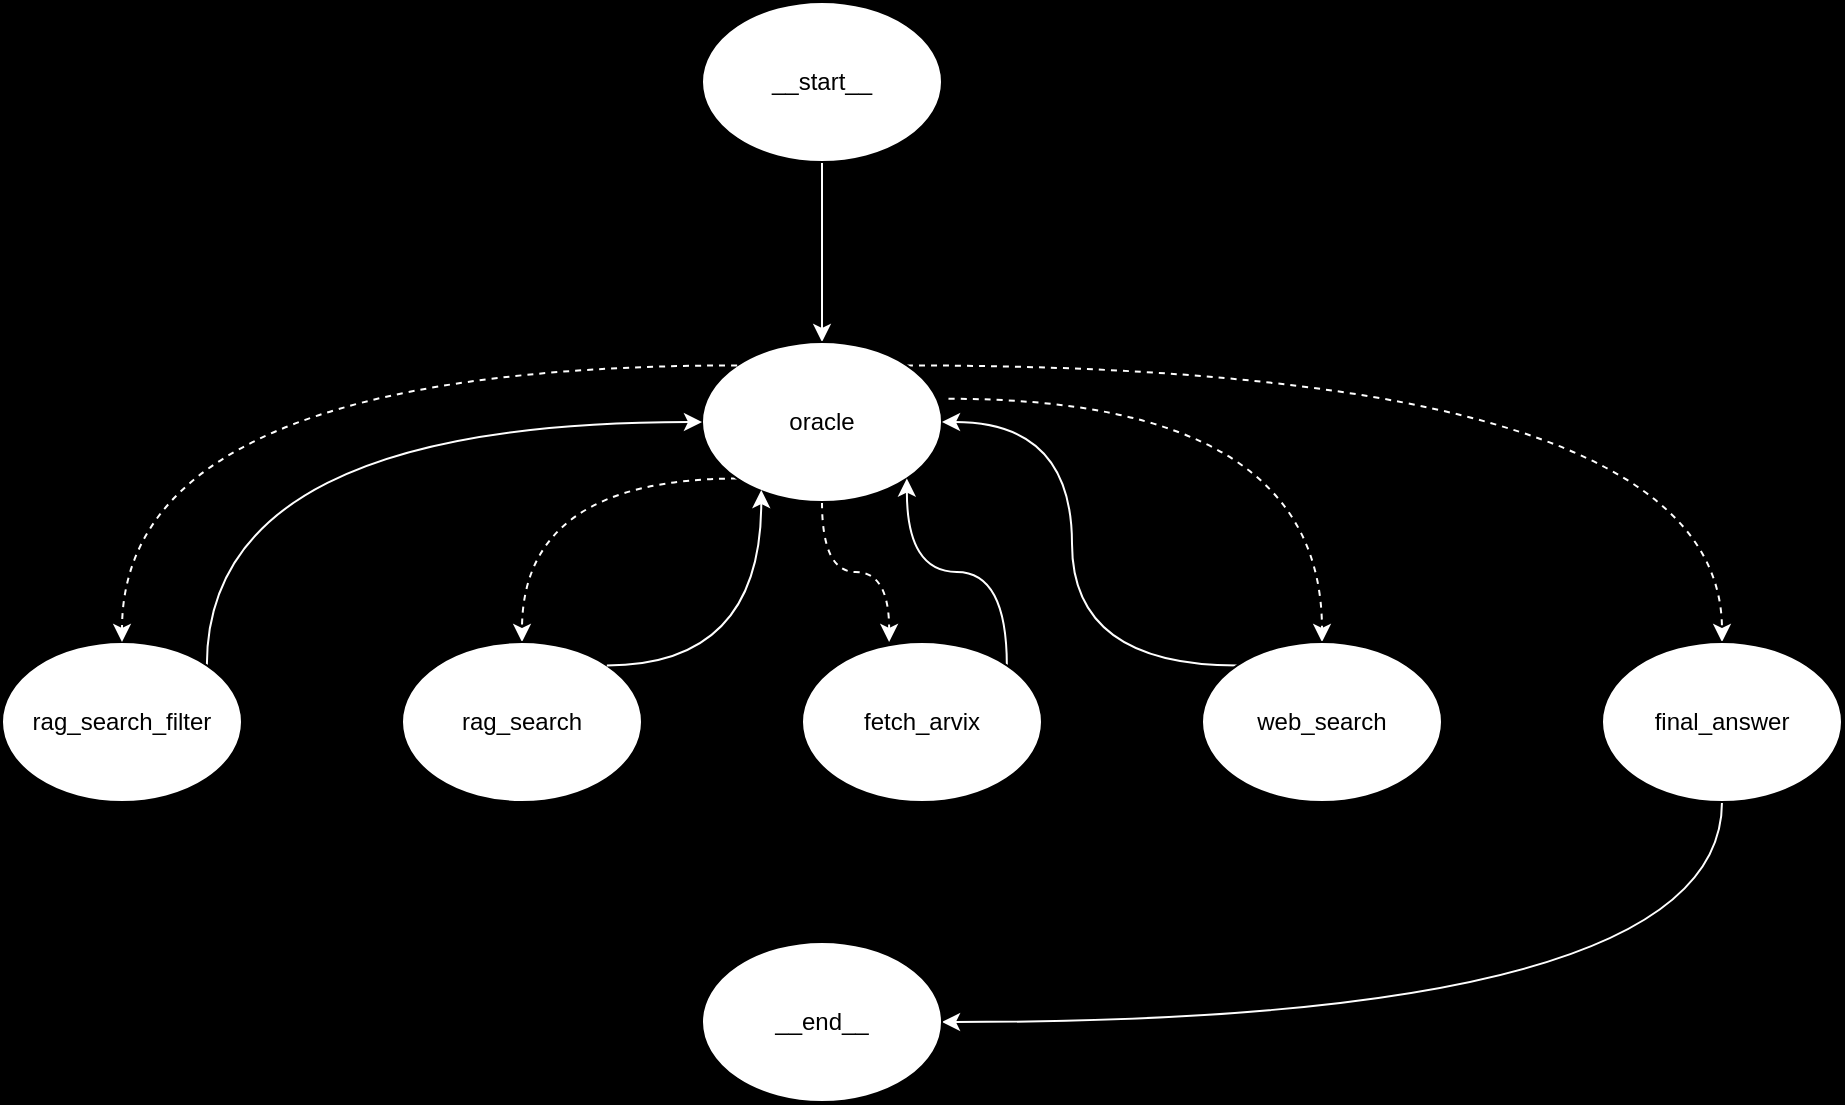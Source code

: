 <mxfile version="24.6.4" type="device">
  <diagram name="Page-1" id="LooIJ18JajvCWOgADwQj">
    <mxGraphModel dx="1050" dy="621" grid="0" gridSize="10" guides="1" tooltips="1" connect="1" arrows="1" fold="1" page="1" pageScale="1" pageWidth="1100" pageHeight="850" background="#000000" math="0" shadow="0">
      <root>
        <mxCell id="0" />
        <mxCell id="1" parent="0" />
        <mxCell id="CBT4q45jTbUlHbCrk0fg-9" style="edgeStyle=orthogonalEdgeStyle;rounded=0;orthogonalLoop=1;jettySize=auto;html=1;exitX=0.5;exitY=1;exitDx=0;exitDy=0;entryX=0.5;entryY=0;entryDx=0;entryDy=0;strokeColor=#FFFFFF;" edge="1" parent="1" source="CBT4q45jTbUlHbCrk0fg-1" target="CBT4q45jTbUlHbCrk0fg-2">
          <mxGeometry relative="1" as="geometry" />
        </mxCell>
        <mxCell id="CBT4q45jTbUlHbCrk0fg-1" value="__start__" style="ellipse;whiteSpace=wrap;html=1;" vertex="1" parent="1">
          <mxGeometry x="470" y="120" width="120" height="80" as="geometry" />
        </mxCell>
        <mxCell id="CBT4q45jTbUlHbCrk0fg-16" style="edgeStyle=orthogonalEdgeStyle;rounded=0;orthogonalLoop=1;jettySize=auto;html=1;exitX=1.027;exitY=0.355;exitDx=0;exitDy=0;entryX=0.5;entryY=0;entryDx=0;entryDy=0;curved=1;dashed=1;exitPerimeter=0;strokeColor=#FFFFFF;" edge="1" parent="1" source="CBT4q45jTbUlHbCrk0fg-2" target="CBT4q45jTbUlHbCrk0fg-6">
          <mxGeometry relative="1" as="geometry" />
        </mxCell>
        <mxCell id="CBT4q45jTbUlHbCrk0fg-18" style="edgeStyle=orthogonalEdgeStyle;rounded=0;orthogonalLoop=1;jettySize=auto;html=1;exitX=0;exitY=1;exitDx=0;exitDy=0;curved=1;dashed=1;strokeColor=#FFFFFF;" edge="1" parent="1" source="CBT4q45jTbUlHbCrk0fg-2" target="CBT4q45jTbUlHbCrk0fg-4">
          <mxGeometry relative="1" as="geometry" />
        </mxCell>
        <mxCell id="CBT4q45jTbUlHbCrk0fg-19" style="edgeStyle=orthogonalEdgeStyle;rounded=0;orthogonalLoop=1;jettySize=auto;html=1;exitX=0.5;exitY=1;exitDx=0;exitDy=0;entryX=0.363;entryY=0;entryDx=0;entryDy=0;curved=1;entryPerimeter=0;dashed=1;strokeColor=#FFFFFF;" edge="1" parent="1" source="CBT4q45jTbUlHbCrk0fg-2" target="CBT4q45jTbUlHbCrk0fg-5">
          <mxGeometry relative="1" as="geometry" />
        </mxCell>
        <mxCell id="CBT4q45jTbUlHbCrk0fg-20" style="edgeStyle=orthogonalEdgeStyle;rounded=0;orthogonalLoop=1;jettySize=auto;html=1;exitX=1;exitY=0;exitDx=0;exitDy=0;entryX=0.5;entryY=0;entryDx=0;entryDy=0;curved=1;dashed=1;strokeColor=#FFFFFF;" edge="1" parent="1" source="CBT4q45jTbUlHbCrk0fg-2" target="CBT4q45jTbUlHbCrk0fg-7">
          <mxGeometry relative="1" as="geometry" />
        </mxCell>
        <mxCell id="CBT4q45jTbUlHbCrk0fg-2" value="oracle" style="ellipse;whiteSpace=wrap;html=1;" vertex="1" parent="1">
          <mxGeometry x="470" y="290" width="120" height="80" as="geometry" />
        </mxCell>
        <mxCell id="CBT4q45jTbUlHbCrk0fg-11" style="edgeStyle=orthogonalEdgeStyle;rounded=0;orthogonalLoop=1;jettySize=auto;html=1;exitX=1;exitY=0;exitDx=0;exitDy=0;entryX=0;entryY=0.5;entryDx=0;entryDy=0;curved=1;strokeColor=#FFFFFF;" edge="1" parent="1" source="CBT4q45jTbUlHbCrk0fg-3" target="CBT4q45jTbUlHbCrk0fg-2">
          <mxGeometry relative="1" as="geometry">
            <Array as="points">
              <mxPoint x="222" y="330" />
            </Array>
          </mxGeometry>
        </mxCell>
        <mxCell id="CBT4q45jTbUlHbCrk0fg-3" value="rag_search_filter" style="ellipse;whiteSpace=wrap;html=1;" vertex="1" parent="1">
          <mxGeometry x="120" y="440" width="120" height="80" as="geometry" />
        </mxCell>
        <mxCell id="CBT4q45jTbUlHbCrk0fg-4" value="rag_search" style="ellipse;whiteSpace=wrap;html=1;" vertex="1" parent="1">
          <mxGeometry x="320" y="440" width="120" height="80" as="geometry" />
        </mxCell>
        <mxCell id="CBT4q45jTbUlHbCrk0fg-13" style="edgeStyle=orthogonalEdgeStyle;rounded=0;orthogonalLoop=1;jettySize=auto;html=1;exitX=1;exitY=0;exitDx=0;exitDy=0;entryX=1;entryY=1;entryDx=0;entryDy=0;curved=1;strokeColor=#FFFFFF;" edge="1" parent="1" source="CBT4q45jTbUlHbCrk0fg-5" target="CBT4q45jTbUlHbCrk0fg-2">
          <mxGeometry relative="1" as="geometry" />
        </mxCell>
        <mxCell id="CBT4q45jTbUlHbCrk0fg-5" value="fetch_arvix" style="ellipse;whiteSpace=wrap;html=1;" vertex="1" parent="1">
          <mxGeometry x="520" y="440" width="120" height="80" as="geometry" />
        </mxCell>
        <mxCell id="CBT4q45jTbUlHbCrk0fg-14" style="edgeStyle=orthogonalEdgeStyle;rounded=0;orthogonalLoop=1;jettySize=auto;html=1;exitX=0;exitY=0;exitDx=0;exitDy=0;entryX=1;entryY=0.5;entryDx=0;entryDy=0;curved=1;strokeColor=#FFFFFF;" edge="1" parent="1" source="CBT4q45jTbUlHbCrk0fg-6" target="CBT4q45jTbUlHbCrk0fg-2">
          <mxGeometry relative="1" as="geometry" />
        </mxCell>
        <mxCell id="CBT4q45jTbUlHbCrk0fg-6" value="web_search" style="ellipse;whiteSpace=wrap;html=1;" vertex="1" parent="1">
          <mxGeometry x="720" y="440" width="120" height="80" as="geometry" />
        </mxCell>
        <mxCell id="CBT4q45jTbUlHbCrk0fg-21" style="edgeStyle=orthogonalEdgeStyle;rounded=0;orthogonalLoop=1;jettySize=auto;html=1;exitX=0.5;exitY=1;exitDx=0;exitDy=0;entryX=1;entryY=0.5;entryDx=0;entryDy=0;curved=1;strokeColor=#FFFFFF;" edge="1" parent="1" source="CBT4q45jTbUlHbCrk0fg-7" target="CBT4q45jTbUlHbCrk0fg-8">
          <mxGeometry relative="1" as="geometry" />
        </mxCell>
        <mxCell id="CBT4q45jTbUlHbCrk0fg-7" value="final_answer" style="ellipse;whiteSpace=wrap;html=1;" vertex="1" parent="1">
          <mxGeometry x="920" y="440" width="120" height="80" as="geometry" />
        </mxCell>
        <mxCell id="CBT4q45jTbUlHbCrk0fg-8" value="__end__" style="ellipse;whiteSpace=wrap;html=1;" vertex="1" parent="1">
          <mxGeometry x="470" y="590" width="120" height="80" as="geometry" />
        </mxCell>
        <mxCell id="CBT4q45jTbUlHbCrk0fg-12" style="edgeStyle=orthogonalEdgeStyle;rounded=0;orthogonalLoop=1;jettySize=auto;html=1;exitX=1;exitY=0;exitDx=0;exitDy=0;entryX=0.247;entryY=0.925;entryDx=0;entryDy=0;entryPerimeter=0;curved=1;strokeColor=#FFFFFF;" edge="1" parent="1" source="CBT4q45jTbUlHbCrk0fg-4" target="CBT4q45jTbUlHbCrk0fg-2">
          <mxGeometry relative="1" as="geometry" />
        </mxCell>
        <mxCell id="CBT4q45jTbUlHbCrk0fg-17" style="edgeStyle=orthogonalEdgeStyle;rounded=0;orthogonalLoop=1;jettySize=auto;html=1;exitX=0;exitY=0;exitDx=0;exitDy=0;curved=1;dashed=1;strokeColor=#FFFFFF;" edge="1" parent="1" source="CBT4q45jTbUlHbCrk0fg-2" target="CBT4q45jTbUlHbCrk0fg-3">
          <mxGeometry relative="1" as="geometry" />
        </mxCell>
      </root>
    </mxGraphModel>
  </diagram>
</mxfile>
